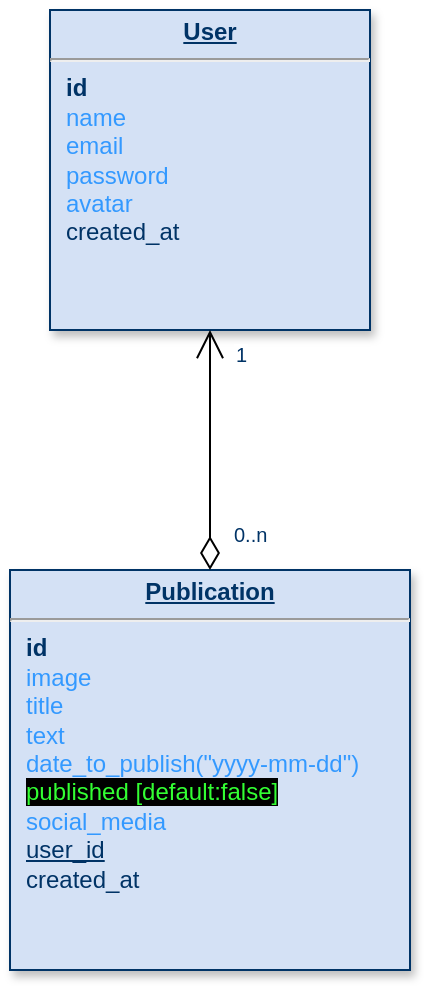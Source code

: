 <mxfile>
    <diagram name="Page-1" id="efa7a0a1-bf9b-a30e-e6df-94a7791c09e9">
        <mxGraphModel dx="1351" dy="548" grid="1" gridSize="10" guides="1" tooltips="1" connect="1" arrows="1" fold="1" page="1" pageScale="1" pageWidth="413" pageHeight="583" background="none" math="0" shadow="0">
            <root>
                <mxCell id="0"/>
                <mxCell id="1" parent="0"/>
                <mxCell id="21" value="&lt;p style=&quot;margin: 0px; margin-top: 4px; text-align: center; text-decoration: underline;&quot;&gt;&lt;strong&gt;Publication&lt;/strong&gt;&lt;/p&gt;&lt;hr&gt;&lt;p style=&quot;margin: 0px; margin-left: 8px;&quot;&gt;&lt;b&gt;id&lt;/b&gt;&lt;/p&gt;&lt;p style=&quot;margin: 0px; margin-left: 8px;&quot;&gt;&lt;font color=&quot;#3399ff&quot;&gt;image&lt;/font&gt;&lt;/p&gt;&lt;p style=&quot;margin: 0px; margin-left: 8px;&quot;&gt;&lt;font color=&quot;#3399ff&quot;&gt;title&lt;/font&gt;&lt;/p&gt;&lt;p style=&quot;margin: 0px; margin-left: 8px;&quot;&gt;&lt;font color=&quot;#3399ff&quot;&gt;text&lt;/font&gt;&lt;/p&gt;&lt;p style=&quot;margin: 0px; margin-left: 8px;&quot;&gt;&lt;font color=&quot;#3399ff&quot;&gt;date_to_publish(&quot;yyyy-mm-dd&quot;)&lt;/font&gt;&lt;/p&gt;&lt;p style=&quot;margin: 0px; margin-left: 8px;&quot;&gt;&lt;font style=&quot;background-color: rgb(0, 0, 0);&quot; color=&quot;#33ff33&quot;&gt;published [default:false]&lt;/font&gt;&lt;/p&gt;&lt;p style=&quot;margin: 0px; margin-left: 8px;&quot;&gt;&lt;font color=&quot;#3399ff&quot;&gt;social_media&lt;/font&gt;&lt;/p&gt;&lt;p style=&quot;margin: 0px; margin-left: 8px;&quot;&gt;&lt;u&gt;user_id&lt;/u&gt;&lt;/p&gt;&lt;p style=&quot;margin: 0px; margin-left: 8px;&quot;&gt;created_at&lt;/p&gt;" style="verticalAlign=top;align=left;overflow=fill;fontSize=12;fontFamily=Helvetica;html=1;strokeColor=#003366;shadow=1;fillColor=#D4E1F5;fontColor=#003366" parent="1" vertex="1">
                    <mxGeometry x="106" y="320" width="200" height="200" as="geometry"/>
                </mxCell>
                <mxCell id="25" value="&lt;p style=&quot;margin: 0px; margin-top: 4px; text-align: center; text-decoration: underline;&quot;&gt;&lt;strong&gt;User&lt;/strong&gt;&lt;/p&gt;&lt;hr&gt;&lt;p style=&quot;margin: 0px; margin-left: 8px;&quot;&gt;&lt;b&gt;id&lt;/b&gt;&lt;/p&gt;&lt;p style=&quot;margin: 0px; margin-left: 8px;&quot;&gt;&lt;font color=&quot;#3399ff&quot;&gt;name&lt;/font&gt;&lt;/p&gt;&lt;p style=&quot;margin: 0px; margin-left: 8px;&quot;&gt;&lt;font color=&quot;#3399ff&quot;&gt;email&lt;/font&gt;&lt;/p&gt;&lt;p style=&quot;margin: 0px; margin-left: 8px;&quot;&gt;&lt;font color=&quot;#3399ff&quot;&gt;password&lt;/font&gt;&lt;/p&gt;&lt;p style=&quot;margin: 0px; margin-left: 8px;&quot;&gt;&lt;font color=&quot;#3399ff&quot;&gt;avatar&lt;/font&gt;&lt;/p&gt;&lt;p style=&quot;margin: 0px; margin-left: 8px;&quot;&gt;created_at&lt;/p&gt;" style="verticalAlign=top;align=left;overflow=fill;fontSize=12;fontFamily=Helvetica;html=1;strokeColor=#003366;shadow=1;fillColor=#D4E1F5;fontColor=#003366" parent="1" vertex="1">
                    <mxGeometry x="126.0" y="40.0" width="160" height="160" as="geometry"/>
                </mxCell>
                <mxCell id="90" value="" style="endArrow=open;endSize=12;startArrow=diamondThin;startSize=14;startFill=0;edgeStyle=orthogonalEdgeStyle;entryX=0.5;entryY=1;entryDx=0;entryDy=0;exitX=0.5;exitY=0;exitDx=0;exitDy=0;" parent="1" source="21" target="25" edge="1">
                    <mxGeometry x="686" y="358.36" as="geometry">
                        <mxPoint x="146" y="230" as="sourcePoint"/>
                        <mxPoint x="196" y="240" as="targetPoint"/>
                    </mxGeometry>
                </mxCell>
                <mxCell id="91" value="0..n" style="resizable=0;align=left;verticalAlign=top;labelBackgroundColor=#ffffff;fontSize=10;strokeColor=#003366;shadow=1;fillColor=#D4E1F5;fontColor=#003366" parent="90" connectable="0" vertex="1">
                    <mxGeometry x="-1" relative="1" as="geometry">
                        <mxPoint x="10" y="-30" as="offset"/>
                    </mxGeometry>
                </mxCell>
                <mxCell id="92" value="1" style="resizable=0;align=right;verticalAlign=top;labelBackgroundColor=#ffffff;fontSize=10;strokeColor=#003366;shadow=1;fillColor=#D4E1F5;fontColor=#003366" parent="90" connectable="0" vertex="1">
                    <mxGeometry x="1" relative="1" as="geometry">
                        <mxPoint x="20" as="offset"/>
                    </mxGeometry>
                </mxCell>
            </root>
        </mxGraphModel>
    </diagram>
</mxfile>
